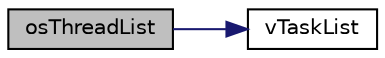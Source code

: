 digraph "osThreadList"
{
  edge [fontname="Helvetica",fontsize="10",labelfontname="Helvetica",labelfontsize="10"];
  node [fontname="Helvetica",fontsize="10",shape=record];
  rankdir="LR";
  Node124 [label="osThreadList",height=0.2,width=0.4,color="black", fillcolor="grey75", style="filled", fontcolor="black"];
  Node124 -> Node125 [color="midnightblue",fontsize="10",style="solid",fontname="Helvetica"];
  Node125 [label="vTaskList",height=0.2,width=0.4,color="black", fillcolor="white", style="filled",URL="$task_8h.html#ab87abc717f34ddced76802d12588a93d"];
}

